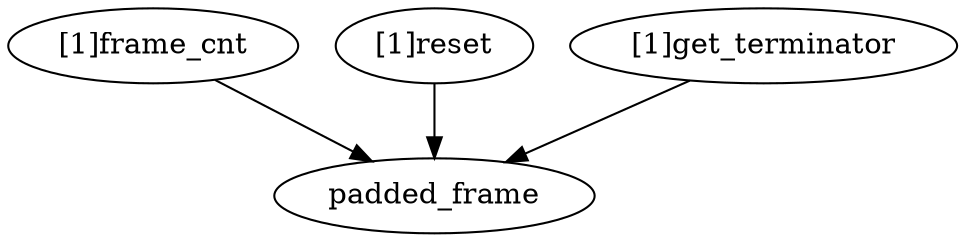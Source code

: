 strict digraph "" {
	padded_frame	 [complexity=0,
		importance=0.0445817123167,
		rank=0.0];
	"[1]frame_cnt"	 [complexity=4,
		importance=0.0849291661211,
		rank=0.0212322915303];
	"[1]frame_cnt" -> padded_frame;
	"[1]reset"	 [complexity=1,
		importance=0.129510878438,
		rank=0.129510878438];
	"[1]reset" -> padded_frame;
	"[1]get_terminator"	 [complexity=4,
		importance=0.0849291661211,
		rank=0.0212322915303];
	"[1]get_terminator" -> padded_frame;
}
